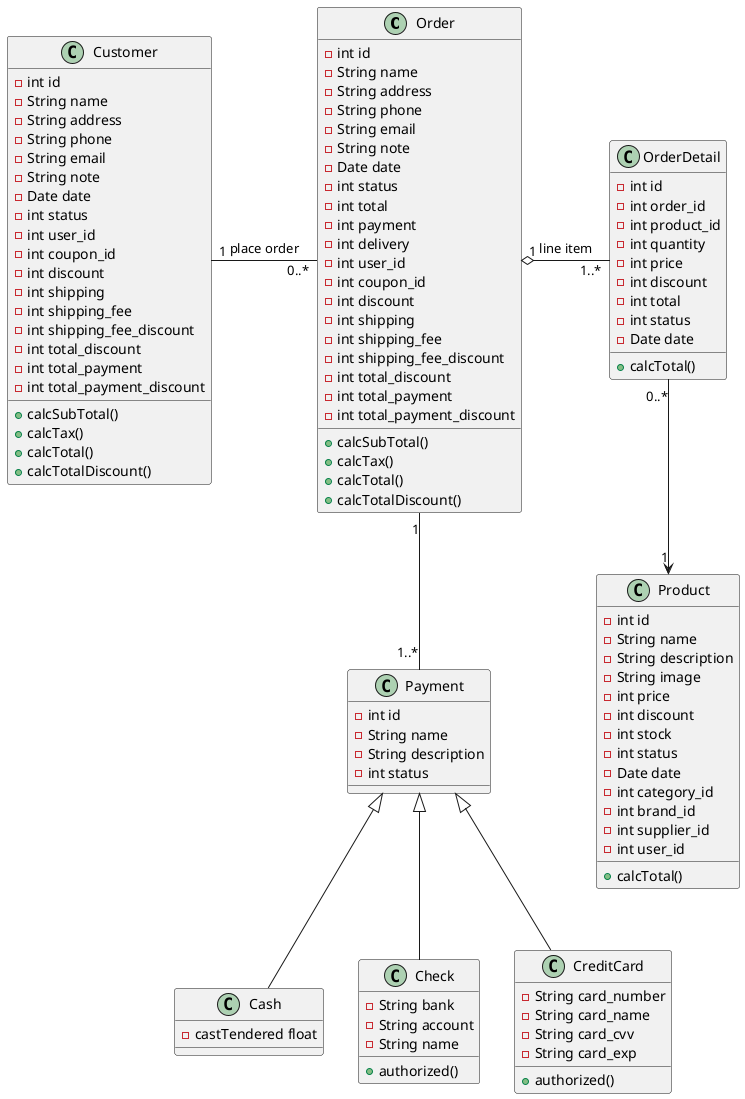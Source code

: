 @startuml
class Order {
    -int id
    -String name
    -String address
    -String phone
    -String email
    -String note
    -Date date
    -int status
    -int total
    -int payment
    -int delivery
    -int user_id
    -int coupon_id
    -int discount
    -int shipping
    -int shipping_fee
    -int shipping_fee_discount
    -int total_discount
    -int total_payment
    -int total_payment_discount
    +calcSubTotal()
    +calcTax()
    +calcTotal()
    +calcTotalDiscount()
}

class Payment {
    -int id
    -String name
    -String description
    -int status
}

Order "1" -- "1..*" Payment

class Cash extends Payment {
  -castTendered float
}

class Check extends Payment {
    -String bank
    -String account
    -String name
    +authorized()
}

class CreditCard extends Payment {
    -String card_number
    -String card_name
    -String card_cvv
    -String card_exp
    +authorized()
}

class Customer {
    -int id
    -String name
    -String address
    -String phone
    -String email
    -String note
    -Date date
    -int status
    -int user_id
    -int coupon_id
    -int discount
    -int shipping
    -int shipping_fee
    -int shipping_fee_discount
    -int total_discount
    -int total_payment
    -int total_payment_discount
    +calcSubTotal()
    +calcTax()
    +calcTotal()
    +calcTotalDiscount()
}

Customer "1" - "0..*" Order : place order

class OrderDetail {
    -int id
    -int order_id
    -int product_id
    -int quantity
    -int price
    -int discount
    -int total
    -int status
    -Date date
    +calcTotal()
}

Order "1" o- "1..*" OrderDetail: line item

class Product {
    -int id
    -String name
    -String description
    -String image
    -int price
    -int discount
    -int stock
    -int status
    -Date date
    -int category_id
    -int brand_id
    -int supplier_id
    -int user_id
    +calcTotal()
}

OrderDetail "0..*" --> "1" Product
@enduml
